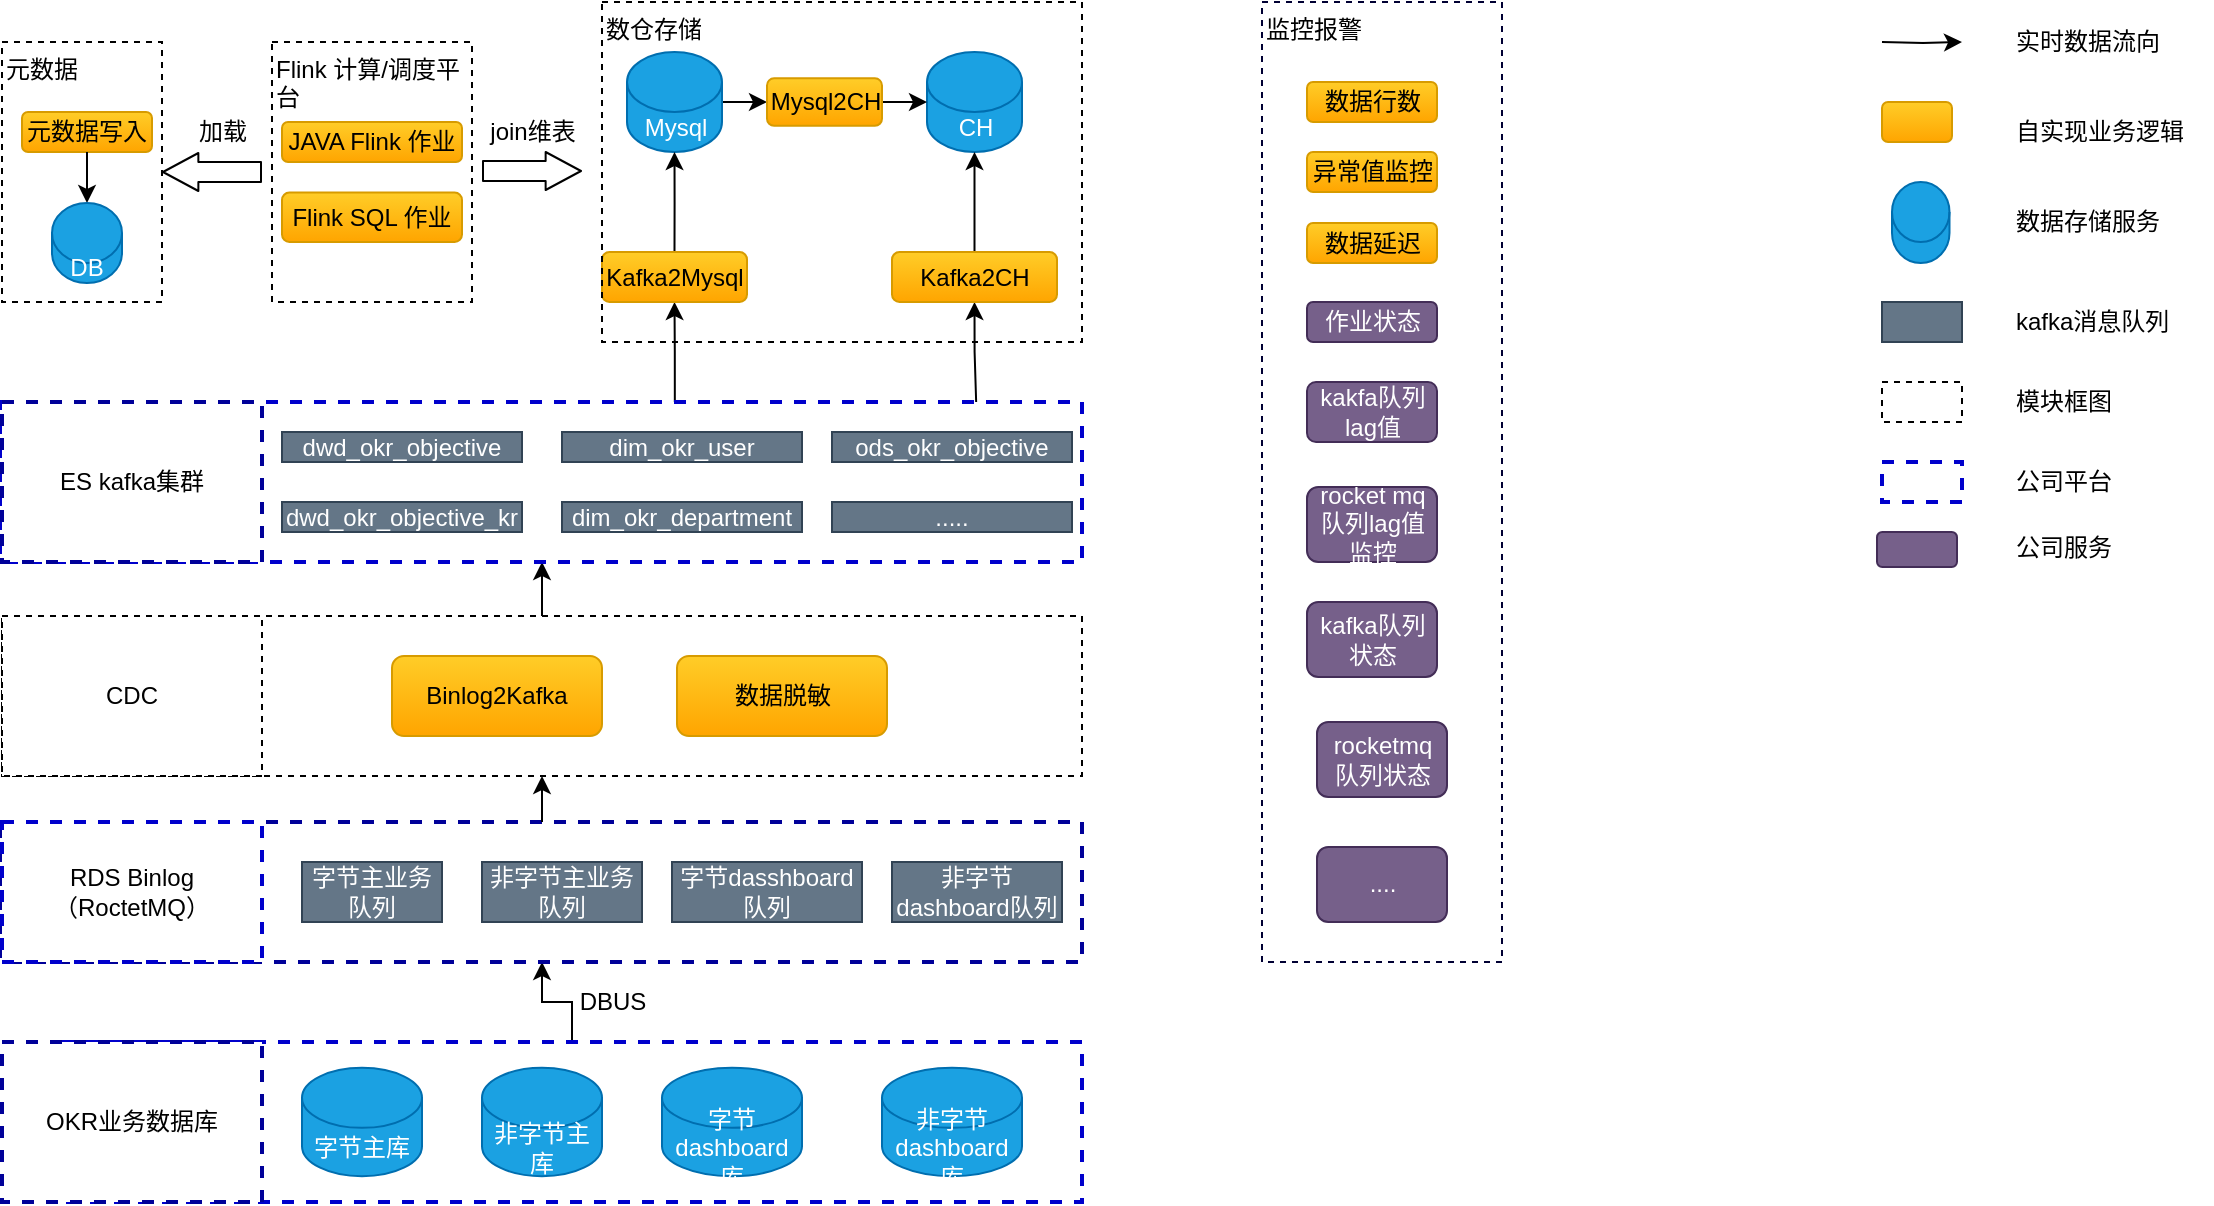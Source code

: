 <mxfile version="14.2.4" type="github">
  <diagram name="Page-1" id="74e2e168-ea6b-b213-b513-2b3c1d86103e">
    <mxGraphModel dx="1426" dy="769" grid="1" gridSize="10" guides="1" tooltips="1" connect="1" arrows="1" fold="1" page="1" pageScale="1" pageWidth="50000" pageHeight="50000" background="#ffffff" math="0" shadow="0">
      <root>
        <mxCell id="0" />
        <mxCell id="1" parent="0" />
        <mxCell id="NLmopnV-vXzY3RXHKh_Q-37" style="edgeStyle=orthogonalEdgeStyle;rounded=0;orthogonalLoop=1;jettySize=auto;html=1;exitX=0.5;exitY=0;exitDx=0;exitDy=0;entryX=0.5;entryY=1;entryDx=0;entryDy=0;strokeWidth=1;" parent="1" source="NLmopnV-vXzY3RXHKh_Q-24" target="NLmopnV-vXzY3RXHKh_Q-35" edge="1">
          <mxGeometry relative="1" as="geometry" />
        </mxCell>
        <mxCell id="NLmopnV-vXzY3RXHKh_Q-24" value="" style="rounded=0;whiteSpace=wrap;html=1;strokeWidth=2;fillColor=none;align=left;dashed=1;strokeColor=#0000CC;" parent="1" vertex="1">
          <mxGeometry x="300" y="1140" width="510" height="80" as="geometry" />
        </mxCell>
        <mxCell id="NLmopnV-vXzY3RXHKh_Q-28" value="OKR业务数据库" style="whiteSpace=wrap;html=1;strokeWidth=2;align=center;dashed=1;strokeColor=#000099;" parent="1" vertex="1">
          <mxGeometry x="270" y="1140" width="130" height="80" as="geometry" />
        </mxCell>
        <mxCell id="NLmopnV-vXzY3RXHKh_Q-35" value="" style="rounded=0;whiteSpace=wrap;html=1;strokeWidth=2;fillColor=none;align=left;dashed=1;strokeColor=#000099;" parent="1" vertex="1">
          <mxGeometry x="270" y="1030" width="540" height="70" as="geometry" />
        </mxCell>
        <mxCell id="NLmopnV-vXzY3RXHKh_Q-36" value="RDS Binlog&lt;br&gt;（RoctetMQ）" style="whiteSpace=wrap;html=1;strokeWidth=2;align=center;dashed=1;strokeColor=#0000CC;" parent="1" vertex="1">
          <mxGeometry x="270" y="1030" width="130" height="70" as="geometry" />
        </mxCell>
        <mxCell id="NLmopnV-vXzY3RXHKh_Q-38" value="DBUS" style="text;html=1;align=center;verticalAlign=middle;resizable=0;points=[];autosize=1;" parent="1" vertex="1">
          <mxGeometry x="550" y="1110" width="50" height="20" as="geometry" />
        </mxCell>
        <mxCell id="NLmopnV-vXzY3RXHKh_Q-40" value="字节主业务队列" style="rounded=0;whiteSpace=wrap;html=1;strokeWidth=1;fillColor=#647687;align=center;strokeColor=#314354;fontColor=#ffffff;" parent="1" vertex="1">
          <mxGeometry x="420" y="1050" width="70" height="30" as="geometry" />
        </mxCell>
        <mxCell id="NLmopnV-vXzY3RXHKh_Q-41" value="非字节主业务队列" style="rounded=0;whiteSpace=wrap;html=1;strokeWidth=1;fillColor=#647687;align=center;strokeColor=#314354;fontColor=#ffffff;" parent="1" vertex="1">
          <mxGeometry x="510" y="1050" width="80" height="30" as="geometry" />
        </mxCell>
        <mxCell id="NLmopnV-vXzY3RXHKh_Q-42" value="字节dasshboard 队列" style="rounded=0;whiteSpace=wrap;html=1;strokeWidth=1;fillColor=#647687;align=center;strokeColor=#314354;fontColor=#ffffff;" parent="1" vertex="1">
          <mxGeometry x="605" y="1050" width="95" height="30" as="geometry" />
        </mxCell>
        <mxCell id="DO03SFJL4zoVRPI61iXm-65" style="edgeStyle=orthogonalEdgeStyle;rounded=0;orthogonalLoop=1;jettySize=auto;html=1;exitX=0.5;exitY=1;exitDx=0;exitDy=0;entryX=0.5;entryY=0;entryDx=0;entryDy=0;startArrow=classic;startFill=1;endArrow=none;endFill=0;strokeWidth=1;" edge="1" parent="1" source="NLmopnV-vXzY3RXHKh_Q-43" target="NLmopnV-vXzY3RXHKh_Q-35">
          <mxGeometry relative="1" as="geometry" />
        </mxCell>
        <mxCell id="NLmopnV-vXzY3RXHKh_Q-43" value="" style="rounded=0;whiteSpace=wrap;html=1;strokeWidth=1;fillColor=none;align=left;dashed=1;" parent="1" vertex="1">
          <mxGeometry x="270" y="927" width="540" height="80" as="geometry" />
        </mxCell>
        <mxCell id="NLmopnV-vXzY3RXHKh_Q-44" value="CDC" style="whiteSpace=wrap;html=1;strokeWidth=1;align=center;dashed=1;" parent="1" vertex="1">
          <mxGeometry x="270" y="927" width="130" height="80" as="geometry" />
        </mxCell>
        <mxCell id="NLmopnV-vXzY3RXHKh_Q-45" value="Binlog2Kafka" style="rounded=1;whiteSpace=wrap;html=1;strokeWidth=1;fillColor=#ffcd28;align=center;strokeColor=#d79b00;gradientColor=#ffa500;" parent="1" vertex="1">
          <mxGeometry x="465" y="947" width="105" height="40" as="geometry" />
        </mxCell>
        <mxCell id="NLmopnV-vXzY3RXHKh_Q-46" value="非字节dashboard队列" style="rounded=0;whiteSpace=wrap;html=1;strokeWidth=1;fillColor=#647687;align=center;strokeColor=#314354;fontColor=#ffffff;" parent="1" vertex="1">
          <mxGeometry x="715" y="1050" width="85" height="30" as="geometry" />
        </mxCell>
        <mxCell id="DO03SFJL4zoVRPI61iXm-52" style="edgeStyle=orthogonalEdgeStyle;rounded=0;orthogonalLoop=1;jettySize=auto;html=1;exitX=0.623;exitY=0;exitDx=0;exitDy=0;entryX=0.5;entryY=1;entryDx=0;entryDy=0;startArrow=none;startFill=0;endArrow=classic;endFill=1;strokeWidth=1;exitPerimeter=0;" edge="1" parent="1" source="NLmopnV-vXzY3RXHKh_Q-51" target="NLmopnV-vXzY3RXHKh_Q-61">
          <mxGeometry relative="1" as="geometry" />
        </mxCell>
        <mxCell id="DO03SFJL4zoVRPI61iXm-63" style="edgeStyle=orthogonalEdgeStyle;rounded=0;orthogonalLoop=1;jettySize=auto;html=1;exitX=0.5;exitY=1;exitDx=0;exitDy=0;entryX=0.5;entryY=0;entryDx=0;entryDy=0;startArrow=classic;startFill=1;endArrow=none;endFill=0;strokeWidth=1;" edge="1" parent="1" source="NLmopnV-vXzY3RXHKh_Q-51" target="NLmopnV-vXzY3RXHKh_Q-43">
          <mxGeometry relative="1" as="geometry" />
        </mxCell>
        <mxCell id="NLmopnV-vXzY3RXHKh_Q-51" value="" style="rounded=0;whiteSpace=wrap;html=1;strokeWidth=2;fillColor=none;align=left;dashed=1;strokeColor=#0000CC;" parent="1" vertex="1">
          <mxGeometry x="270" y="820" width="540" height="80" as="geometry" />
        </mxCell>
        <mxCell id="NLmopnV-vXzY3RXHKh_Q-52" value="ES kafka集群" style="whiteSpace=wrap;html=1;strokeWidth=2;align=center;dashed=1;strokeColor=#000099;" parent="1" vertex="1">
          <mxGeometry x="270" y="820" width="130" height="80" as="geometry" />
        </mxCell>
        <mxCell id="NLmopnV-vXzY3RXHKh_Q-53" value="dwd_okr_objective" style="rounded=0;whiteSpace=wrap;html=1;strokeWidth=1;fillColor=#647687;align=center;strokeColor=#314354;fontColor=#ffffff;" parent="1" vertex="1">
          <mxGeometry x="410" y="835" width="120" height="15" as="geometry" />
        </mxCell>
        <mxCell id="DO03SFJL4zoVRPI61iXm-54" style="edgeStyle=orthogonalEdgeStyle;rounded=0;orthogonalLoop=1;jettySize=auto;html=1;exitX=1;exitY=0.5;exitDx=0;exitDy=0;exitPerimeter=0;entryX=0;entryY=0.5;entryDx=0;entryDy=0;startArrow=none;startFill=0;endArrow=classic;endFill=1;strokeWidth=1;" edge="1" parent="1" source="NLmopnV-vXzY3RXHKh_Q-57" target="NLmopnV-vXzY3RXHKh_Q-125">
          <mxGeometry relative="1" as="geometry" />
        </mxCell>
        <mxCell id="NLmopnV-vXzY3RXHKh_Q-57" value="Mysql" style="shape=cylinder3;whiteSpace=wrap;html=1;boundedLbl=1;backgroundOutline=1;size=15;strokeWidth=1;fillColor=#1ba1e2;align=center;strokeColor=#006EAF;fontColor=#ffffff;" parent="1" vertex="1">
          <mxGeometry x="582.5" y="645" width="47.5" height="50" as="geometry" />
        </mxCell>
        <mxCell id="NLmopnV-vXzY3RXHKh_Q-58" value="CH" style="shape=cylinder3;whiteSpace=wrap;html=1;boundedLbl=1;backgroundOutline=1;size=15;strokeWidth=1;fillColor=#1ba1e2;align=center;strokeColor=#006EAF;fontColor=#ffffff;" parent="1" vertex="1">
          <mxGeometry x="732.5" y="645" width="47.5" height="50" as="geometry" />
        </mxCell>
        <mxCell id="DO03SFJL4zoVRPI61iXm-53" style="edgeStyle=orthogonalEdgeStyle;rounded=0;orthogonalLoop=1;jettySize=auto;html=1;exitX=0.5;exitY=0;exitDx=0;exitDy=0;startArrow=none;startFill=0;endArrow=classic;endFill=1;strokeWidth=1;" edge="1" parent="1" source="NLmopnV-vXzY3RXHKh_Q-61" target="NLmopnV-vXzY3RXHKh_Q-57">
          <mxGeometry relative="1" as="geometry" />
        </mxCell>
        <mxCell id="NLmopnV-vXzY3RXHKh_Q-61" value="Kafka2Mysql" style="rounded=1;whiteSpace=wrap;html=1;strokeWidth=1;fillColor=#ffcd28;align=center;strokeColor=#d79b00;gradientColor=#ffa500;" parent="1" vertex="1">
          <mxGeometry x="570" y="745" width="72.5" height="25" as="geometry" />
        </mxCell>
        <mxCell id="DO03SFJL4zoVRPI61iXm-57" style="edgeStyle=orthogonalEdgeStyle;rounded=0;orthogonalLoop=1;jettySize=auto;html=1;exitX=0.5;exitY=0;exitDx=0;exitDy=0;entryX=0.5;entryY=1;entryDx=0;entryDy=0;entryPerimeter=0;startArrow=none;startFill=0;endArrow=classic;endFill=1;strokeWidth=1;" edge="1" parent="1" source="NLmopnV-vXzY3RXHKh_Q-62" target="NLmopnV-vXzY3RXHKh_Q-58">
          <mxGeometry relative="1" as="geometry" />
        </mxCell>
        <mxCell id="DO03SFJL4zoVRPI61iXm-58" style="edgeStyle=orthogonalEdgeStyle;rounded=0;orthogonalLoop=1;jettySize=auto;html=1;exitX=0.5;exitY=1;exitDx=0;exitDy=0;entryX=0.902;entryY=0;entryDx=0;entryDy=0;entryPerimeter=0;startArrow=classic;startFill=1;endArrow=none;endFill=0;strokeWidth=1;" edge="1" parent="1" source="NLmopnV-vXzY3RXHKh_Q-62" target="NLmopnV-vXzY3RXHKh_Q-51">
          <mxGeometry relative="1" as="geometry" />
        </mxCell>
        <mxCell id="NLmopnV-vXzY3RXHKh_Q-62" value="Kafka2CH" style="rounded=1;whiteSpace=wrap;html=1;strokeWidth=1;fillColor=#ffcd28;align=center;strokeColor=#d79b00;gradientColor=#ffa500;" parent="1" vertex="1">
          <mxGeometry x="715" y="745" width="82.5" height="25" as="geometry" />
        </mxCell>
        <mxCell id="NLmopnV-vXzY3RXHKh_Q-72" value="Flink SQL 作业" style="rounded=1;whiteSpace=wrap;html=1;strokeWidth=1;fillColor=#ffcd28;align=center;strokeColor=#d79b00;gradientColor=#ffa500;" parent="1" vertex="1">
          <mxGeometry x="410" y="715.25" width="90" height="24.75" as="geometry" />
        </mxCell>
        <mxCell id="NLmopnV-vXzY3RXHKh_Q-98" value="数仓存储" style="rounded=0;whiteSpace=wrap;html=1;strokeWidth=1;fillColor=none;align=left;verticalAlign=top;dashed=1;" parent="1" vertex="1">
          <mxGeometry x="570" y="620" width="240" height="170" as="geometry" />
        </mxCell>
        <mxCell id="NLmopnV-vXzY3RXHKh_Q-116" value="join维表" style="text;html=1;align=center;verticalAlign=middle;resizable=0;points=[];autosize=1;" parent="1" vertex="1">
          <mxGeometry x="505" y="675" width="60" height="20" as="geometry" />
        </mxCell>
        <mxCell id="NLmopnV-vXzY3RXHKh_Q-120" style="edgeStyle=orthogonalEdgeStyle;rounded=0;orthogonalLoop=1;jettySize=auto;html=1;entryX=0.6;entryY=0;entryDx=0;entryDy=0;entryPerimeter=0;strokeWidth=1;endArrow=none;endFill=0;startArrow=classic;startFill=1;" parent="1" edge="1">
          <mxGeometry relative="1" as="geometry">
            <mxPoint x="1250" y="640" as="sourcePoint" />
            <mxPoint x="1210" y="640" as="targetPoint" />
          </mxGeometry>
        </mxCell>
        <mxCell id="NLmopnV-vXzY3RXHKh_Q-121" value="实时数据流向" style="text;html=1;align=left;verticalAlign=middle;resizable=0;points=[];autosize=1;" parent="1" vertex="1">
          <mxGeometry x="1275" y="630" width="90" height="20" as="geometry" />
        </mxCell>
        <mxCell id="NLmopnV-vXzY3RXHKh_Q-124" value="" style="rounded=1;whiteSpace=wrap;html=1;strokeWidth=1;fillColor=#ffcd28;align=center;strokeColor=#d79b00;gradientColor=#ffa500;" parent="1" vertex="1">
          <mxGeometry x="1210" y="670" width="35" height="20" as="geometry" />
        </mxCell>
        <mxCell id="DO03SFJL4zoVRPI61iXm-56" style="edgeStyle=orthogonalEdgeStyle;rounded=0;orthogonalLoop=1;jettySize=auto;html=1;exitX=1;exitY=0.5;exitDx=0;exitDy=0;entryX=0;entryY=0.5;entryDx=0;entryDy=0;entryPerimeter=0;startArrow=none;startFill=0;endArrow=classic;endFill=1;strokeWidth=1;" edge="1" parent="1" source="NLmopnV-vXzY3RXHKh_Q-125" target="NLmopnV-vXzY3RXHKh_Q-58">
          <mxGeometry relative="1" as="geometry" />
        </mxCell>
        <mxCell id="NLmopnV-vXzY3RXHKh_Q-125" value="Mysql2CH" style="rounded=1;whiteSpace=wrap;html=1;strokeWidth=1;fillColor=#ffcd28;align=center;strokeColor=#d79b00;gradientColor=#ffa500;" parent="1" vertex="1">
          <mxGeometry x="652.5" y="658.13" width="57.5" height="23.75" as="geometry" />
        </mxCell>
        <mxCell id="NLmopnV-vXzY3RXHKh_Q-127" value="自实现业务逻辑" style="text;html=1;align=left;verticalAlign=middle;resizable=0;points=[];autosize=1;" parent="1" vertex="1">
          <mxGeometry x="1275" y="675" width="100" height="20" as="geometry" />
        </mxCell>
        <mxCell id="NLmopnV-vXzY3RXHKh_Q-128" value="" style="shape=cylinder3;whiteSpace=wrap;html=1;boundedLbl=1;backgroundOutline=1;size=15;strokeWidth=1;fillColor=#1ba1e2;align=center;strokeColor=#006EAF;fontColor=#ffffff;" parent="1" vertex="1">
          <mxGeometry x="1215" y="710" width="28.75" height="40.5" as="geometry" />
        </mxCell>
        <mxCell id="NLmopnV-vXzY3RXHKh_Q-129" value="数据存储服务" style="text;html=1;align=left;verticalAlign=middle;resizable=0;points=[];autosize=1;" parent="1" vertex="1">
          <mxGeometry x="1275" y="720.25" width="90" height="20" as="geometry" />
        </mxCell>
        <mxCell id="NLmopnV-vXzY3RXHKh_Q-130" value="" style="rounded=0;whiteSpace=wrap;html=1;strokeWidth=1;fillColor=#647687;align=center;strokeColor=#314354;fontColor=#ffffff;" parent="1" vertex="1">
          <mxGeometry x="1210" y="770" width="40" height="20" as="geometry" />
        </mxCell>
        <mxCell id="NLmopnV-vXzY3RXHKh_Q-132" value="kafka消息队列" style="text;html=1;align=left;verticalAlign=middle;resizable=0;points=[];autosize=1;" parent="1" vertex="1">
          <mxGeometry x="1275" y="770" width="90" height="20" as="geometry" />
        </mxCell>
        <mxCell id="NLmopnV-vXzY3RXHKh_Q-142" value="" style="rounded=0;whiteSpace=wrap;html=1;strokeWidth=1;fillColor=none;align=left;dashed=1;" parent="1" vertex="1">
          <mxGeometry x="1210" y="810" width="40" height="20" as="geometry" />
        </mxCell>
        <mxCell id="NLmopnV-vXzY3RXHKh_Q-143" value="模块框图" style="text;html=1;align=left;verticalAlign=middle;resizable=0;points=[];autosize=1;" parent="1" vertex="1">
          <mxGeometry x="1275" y="810" width="60" height="20" as="geometry" />
        </mxCell>
        <mxCell id="DO03SFJL4zoVRPI61iXm-3" value="字节主库" style="shape=cylinder3;whiteSpace=wrap;html=1;boundedLbl=1;backgroundOutline=1;size=15;strokeWidth=1;fillColor=#1ba1e2;align=center;strokeColor=#006EAF;fontColor=#ffffff;" vertex="1" parent="1">
          <mxGeometry x="420" y="1152.92" width="60" height="54.16" as="geometry" />
        </mxCell>
        <mxCell id="DO03SFJL4zoVRPI61iXm-4" value="非字节主库" style="shape=cylinder3;whiteSpace=wrap;html=1;boundedLbl=1;backgroundOutline=1;size=15;strokeWidth=1;fillColor=#1ba1e2;align=center;strokeColor=#006EAF;fontColor=#ffffff;" vertex="1" parent="1">
          <mxGeometry x="510" y="1152.92" width="60" height="54.16" as="geometry" />
        </mxCell>
        <mxCell id="DO03SFJL4zoVRPI61iXm-5" value="字节dashboard库" style="shape=cylinder3;whiteSpace=wrap;html=1;boundedLbl=1;backgroundOutline=1;size=15;strokeWidth=1;fillColor=#1ba1e2;align=center;strokeColor=#006EAF;fontColor=#ffffff;" vertex="1" parent="1">
          <mxGeometry x="600" y="1152.92" width="70" height="54.16" as="geometry" />
        </mxCell>
        <mxCell id="DO03SFJL4zoVRPI61iXm-6" value="非字节dashboard库" style="shape=cylinder3;whiteSpace=wrap;html=1;boundedLbl=1;backgroundOutline=1;size=15;strokeWidth=1;fillColor=#1ba1e2;align=center;strokeColor=#006EAF;fontColor=#ffffff;" vertex="1" parent="1">
          <mxGeometry x="710" y="1152.92" width="70" height="54.16" as="geometry" />
        </mxCell>
        <mxCell id="DO03SFJL4zoVRPI61iXm-7" value="数据脱敏" style="rounded=1;whiteSpace=wrap;html=1;strokeWidth=1;fillColor=#ffcd28;align=center;strokeColor=#d79b00;gradientColor=#ffa500;" vertex="1" parent="1">
          <mxGeometry x="607.5" y="947" width="105" height="40" as="geometry" />
        </mxCell>
        <mxCell id="DO03SFJL4zoVRPI61iXm-8" value="dwd_okr_objective_kr" style="rounded=0;whiteSpace=wrap;html=1;strokeWidth=1;fillColor=#647687;align=center;strokeColor=#314354;fontColor=#ffffff;" vertex="1" parent="1">
          <mxGeometry x="410" y="870" width="120" height="15" as="geometry" />
        </mxCell>
        <mxCell id="DO03SFJL4zoVRPI61iXm-11" value="dim_okr_user" style="rounded=0;whiteSpace=wrap;html=1;strokeWidth=1;fillColor=#647687;align=center;strokeColor=#314354;fontColor=#ffffff;" vertex="1" parent="1">
          <mxGeometry x="550" y="835" width="120" height="15" as="geometry" />
        </mxCell>
        <mxCell id="DO03SFJL4zoVRPI61iXm-12" value="dim_okr_department" style="rounded=0;whiteSpace=wrap;html=1;strokeWidth=1;fillColor=#647687;align=center;strokeColor=#314354;fontColor=#ffffff;" vertex="1" parent="1">
          <mxGeometry x="550" y="870" width="120" height="15" as="geometry" />
        </mxCell>
        <mxCell id="DO03SFJL4zoVRPI61iXm-13" value="ods_okr_objective" style="rounded=0;whiteSpace=wrap;html=1;strokeWidth=1;fillColor=#647687;align=center;strokeColor=#314354;fontColor=#ffffff;" vertex="1" parent="1">
          <mxGeometry x="685" y="835" width="120" height="15" as="geometry" />
        </mxCell>
        <mxCell id="DO03SFJL4zoVRPI61iXm-14" value="....." style="rounded=0;whiteSpace=wrap;html=1;strokeWidth=1;fillColor=#647687;align=center;strokeColor=#314354;fontColor=#ffffff;" vertex="1" parent="1">
          <mxGeometry x="685" y="870" width="120" height="15" as="geometry" />
        </mxCell>
        <mxCell id="NLmopnV-vXzY3RXHKh_Q-59" value="Flink 计算/调度平台" style="rounded=0;whiteSpace=wrap;html=1;strokeWidth=1;align=left;fillColor=none;verticalAlign=top;dashed=1;" parent="1" vertex="1">
          <mxGeometry x="405" y="640" width="100" height="130" as="geometry" />
        </mxCell>
        <mxCell id="DO03SFJL4zoVRPI61iXm-16" value="JAVA Flink 作业" style="rounded=1;whiteSpace=wrap;html=1;strokeWidth=1;fillColor=#ffcd28;align=center;strokeColor=#d79b00;gradientColor=#ffa500;" vertex="1" parent="1">
          <mxGeometry x="410" y="680" width="90" height="20" as="geometry" />
        </mxCell>
        <mxCell id="DO03SFJL4zoVRPI61iXm-22" value="" style="rounded=0;whiteSpace=wrap;html=1;strokeWidth=2;fillColor=none;align=left;dashed=1;strokeColor=#0000CC;" vertex="1" parent="1">
          <mxGeometry x="1210" y="850" width="40" height="20" as="geometry" />
        </mxCell>
        <mxCell id="DO03SFJL4zoVRPI61iXm-23" value="公司平台" style="text;html=1;align=left;verticalAlign=middle;resizable=0;points=[];autosize=1;" vertex="1" parent="1">
          <mxGeometry x="1275" y="850" width="60" height="20" as="geometry" />
        </mxCell>
        <mxCell id="DO03SFJL4zoVRPI61iXm-24" value="监控报警" style="whiteSpace=wrap;html=1;strokeWidth=1;fillColor=none;align=left;strokeColor=#000033;dashed=1;verticalAlign=top;" vertex="1" parent="1">
          <mxGeometry x="900" y="620" width="120" height="480" as="geometry" />
        </mxCell>
        <mxCell id="DO03SFJL4zoVRPI61iXm-26" value="数据行数" style="rounded=1;whiteSpace=wrap;html=1;strokeWidth=1;fillColor=#ffcd28;align=center;strokeColor=#d79b00;gradientColor=#ffa500;" vertex="1" parent="1">
          <mxGeometry x="922.5" y="660" width="65" height="20" as="geometry" />
        </mxCell>
        <mxCell id="DO03SFJL4zoVRPI61iXm-27" value="异常值监控" style="rounded=1;whiteSpace=wrap;html=1;strokeWidth=1;fillColor=#ffcd28;align=center;strokeColor=#d79b00;gradientColor=#ffa500;" vertex="1" parent="1">
          <mxGeometry x="922.5" y="695" width="65" height="20" as="geometry" />
        </mxCell>
        <mxCell id="DO03SFJL4zoVRPI61iXm-29" value="数据延迟" style="rounded=1;whiteSpace=wrap;html=1;strokeWidth=1;fillColor=#ffcd28;align=center;strokeColor=#d79b00;gradientColor=#ffa500;" vertex="1" parent="1">
          <mxGeometry x="922.5" y="730.5" width="65" height="20" as="geometry" />
        </mxCell>
        <mxCell id="DO03SFJL4zoVRPI61iXm-32" value="作业状态" style="rounded=1;whiteSpace=wrap;html=1;strokeWidth=1;fillColor=#76608a;align=center;strokeColor=#432D57;fontColor=#ffffff;" vertex="1" parent="1">
          <mxGeometry x="922.5" y="770" width="65" height="20" as="geometry" />
        </mxCell>
        <mxCell id="DO03SFJL4zoVRPI61iXm-33" value="kakfa队列lag值" style="rounded=1;whiteSpace=wrap;html=1;strokeWidth=1;fillColor=#76608a;align=center;strokeColor=#432D57;fontColor=#ffffff;" vertex="1" parent="1">
          <mxGeometry x="922.5" y="810" width="65" height="30" as="geometry" />
        </mxCell>
        <mxCell id="DO03SFJL4zoVRPI61iXm-34" value="rocket mq 队列lag值监控" style="rounded=1;whiteSpace=wrap;html=1;strokeWidth=1;fillColor=#76608a;align=center;strokeColor=#432D57;fontColor=#ffffff;" vertex="1" parent="1">
          <mxGeometry x="922.5" y="862.5" width="65" height="37.5" as="geometry" />
        </mxCell>
        <mxCell id="DO03SFJL4zoVRPI61iXm-35" value="" style="rounded=1;whiteSpace=wrap;html=1;strokeWidth=1;fillColor=#76608a;align=center;strokeColor=#432D57;fontColor=#ffffff;" vertex="1" parent="1">
          <mxGeometry x="1207.5" y="885" width="40" height="17.5" as="geometry" />
        </mxCell>
        <mxCell id="DO03SFJL4zoVRPI61iXm-36" value="公司服务" style="text;html=1;align=left;verticalAlign=middle;resizable=0;points=[];autosize=1;" vertex="1" parent="1">
          <mxGeometry x="1275" y="882.5" width="60" height="20" as="geometry" />
        </mxCell>
        <mxCell id="DO03SFJL4zoVRPI61iXm-37" value="元数据" style="rounded=0;whiteSpace=wrap;html=1;strokeWidth=1;align=left;fillColor=none;verticalAlign=top;dashed=1;" vertex="1" parent="1">
          <mxGeometry x="270" y="640" width="80" height="130" as="geometry" />
        </mxCell>
        <mxCell id="DO03SFJL4zoVRPI61iXm-39" value="kafka队列状态" style="rounded=1;whiteSpace=wrap;html=1;strokeWidth=1;fillColor=#76608a;align=center;strokeColor=#432D57;fontColor=#ffffff;" vertex="1" parent="1">
          <mxGeometry x="922.5" y="920" width="65" height="37.5" as="geometry" />
        </mxCell>
        <mxCell id="DO03SFJL4zoVRPI61iXm-40" value="rocketmq 队列状态" style="rounded=1;whiteSpace=wrap;html=1;strokeWidth=1;fillColor=#76608a;align=center;strokeColor=#432D57;fontColor=#ffffff;" vertex="1" parent="1">
          <mxGeometry x="927.5" y="980" width="65" height="37.5" as="geometry" />
        </mxCell>
        <mxCell id="DO03SFJL4zoVRPI61iXm-41" value="...." style="rounded=1;whiteSpace=wrap;html=1;strokeWidth=1;fillColor=#76608a;align=center;strokeColor=#432D57;fontColor=#ffffff;" vertex="1" parent="1">
          <mxGeometry x="927.5" y="1042.5" width="65" height="37.5" as="geometry" />
        </mxCell>
        <mxCell id="DO03SFJL4zoVRPI61iXm-43" value="元数据写入" style="rounded=1;whiteSpace=wrap;html=1;strokeWidth=1;fillColor=#ffcd28;align=center;strokeColor=#d79b00;gradientColor=#ffa500;" vertex="1" parent="1">
          <mxGeometry x="280" y="675" width="65" height="20" as="geometry" />
        </mxCell>
        <mxCell id="DO03SFJL4zoVRPI61iXm-48" style="edgeStyle=orthogonalEdgeStyle;rounded=0;orthogonalLoop=1;jettySize=auto;html=1;exitX=0.5;exitY=0;exitDx=0;exitDy=0;exitPerimeter=0;startArrow=classic;startFill=1;endArrow=none;endFill=0;strokeWidth=1;" edge="1" parent="1" source="DO03SFJL4zoVRPI61iXm-44" target="DO03SFJL4zoVRPI61iXm-43">
          <mxGeometry relative="1" as="geometry" />
        </mxCell>
        <mxCell id="DO03SFJL4zoVRPI61iXm-44" value="DB" style="shape=cylinder3;whiteSpace=wrap;html=1;boundedLbl=1;backgroundOutline=1;size=15;strokeWidth=1;fillColor=#1ba1e2;align=center;strokeColor=#006EAF;fontColor=#ffffff;" vertex="1" parent="1">
          <mxGeometry x="295" y="720.5" width="35" height="40" as="geometry" />
        </mxCell>
        <mxCell id="DO03SFJL4zoVRPI61iXm-50" value="" style="shape=flexArrow;endArrow=classic;html=1;strokeWidth=1;endWidth=8;endSize=5.56;entryX=1;entryY=0.5;entryDx=0;entryDy=0;" edge="1" parent="1" target="DO03SFJL4zoVRPI61iXm-37">
          <mxGeometry width="50" height="50" relative="1" as="geometry">
            <mxPoint x="400" y="705" as="sourcePoint" />
            <mxPoint x="357" y="704.5" as="targetPoint" />
          </mxGeometry>
        </mxCell>
        <mxCell id="DO03SFJL4zoVRPI61iXm-51" value="加载" style="text;html=1;align=center;verticalAlign=middle;resizable=0;points=[];autosize=1;" vertex="1" parent="1">
          <mxGeometry x="360" y="675" width="40" height="20" as="geometry" />
        </mxCell>
        <mxCell id="DO03SFJL4zoVRPI61iXm-60" value="" style="shape=flexArrow;endArrow=classic;html=1;strokeWidth=1;endWidth=8;endSize=5.56;" edge="1" parent="1">
          <mxGeometry width="50" height="50" relative="1" as="geometry">
            <mxPoint x="510" y="704.5" as="sourcePoint" />
            <mxPoint x="560" y="704.5" as="targetPoint" />
          </mxGeometry>
        </mxCell>
      </root>
    </mxGraphModel>
  </diagram>
</mxfile>
